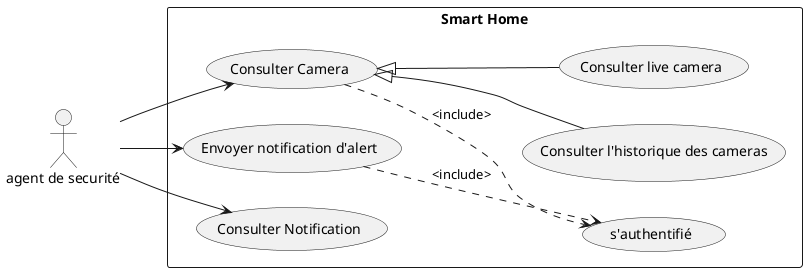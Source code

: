 @startuml
    left to right direction
    actor "agent de securité" as ads
    rectangle "Smart Home" {
        usecase "Consulter Camera" as consultCams
        usecase "Consulter live camera" as consultLive
        usecase "Consulter l'historique des cameras" as consultHistory
        usecase "Envoyer notification d'alert" as sendNotif
        usecase "s'authentifié" as login
        usecase "Consulter Notification" as consultNotif
    }
    ads --> consultCams
    ads --> sendNotif
    ads --> consultNotif
    consultCams <|-- consultLive 
    consultCams <|-- consultHistory 
    sendNotif .down.> login : <include>
    consultCams .down.> login : <include>
@enduml